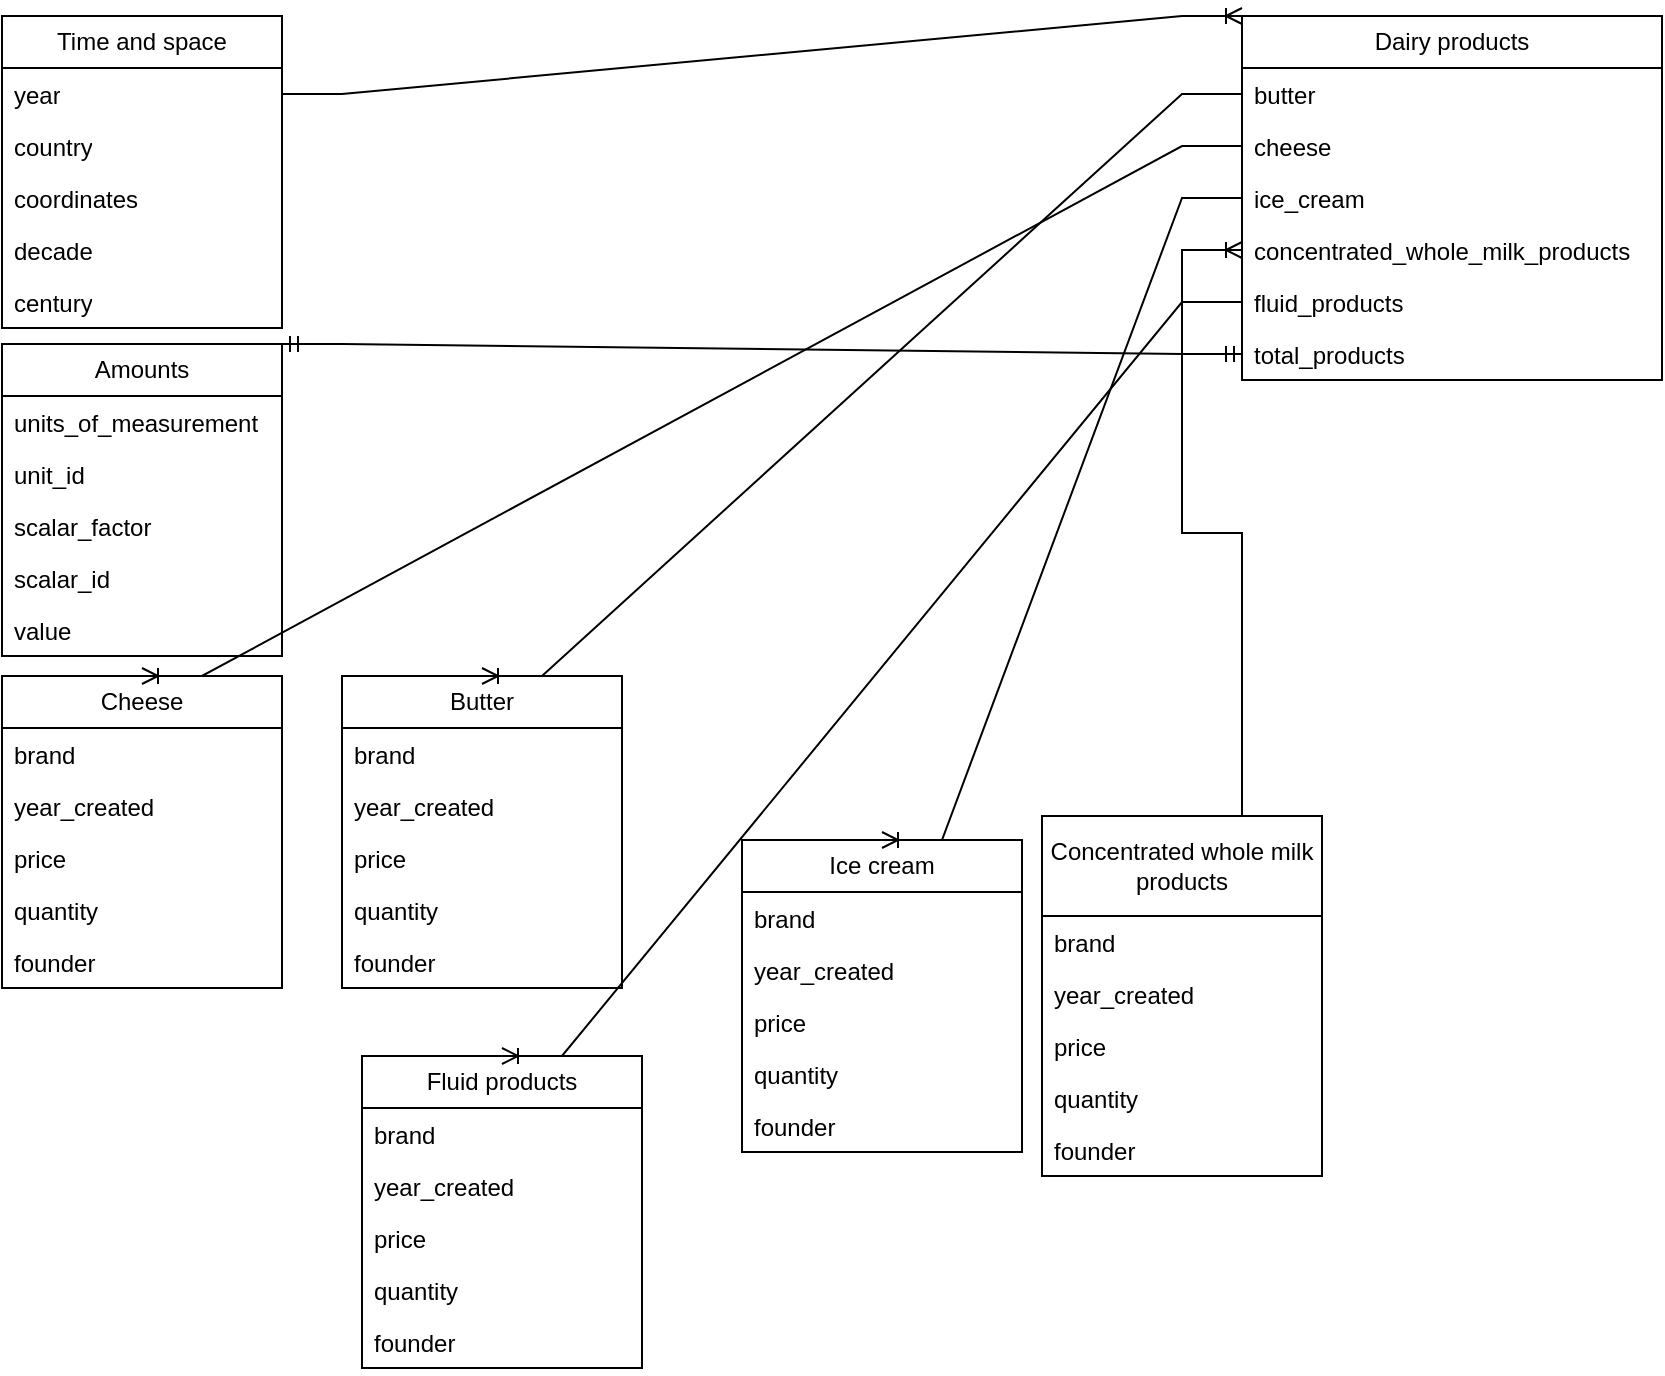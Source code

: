 <mxfile version="21.7.1" type="device">
  <diagram name="Page-1" id="R_lf9uQn3P51GUImx46x">
    <mxGraphModel dx="1434" dy="790" grid="1" gridSize="10" guides="1" tooltips="1" connect="1" arrows="1" fold="1" page="1" pageScale="1" pageWidth="850" pageHeight="1100" math="0" shadow="0">
      <root>
        <mxCell id="0" />
        <mxCell id="1" parent="0" />
        <mxCell id="ExVnWS9TAK9KjedV8-GI-1" value="Time and space" style="swimlane;fontStyle=0;childLayout=stackLayout;horizontal=1;startSize=26;fillColor=none;horizontalStack=0;resizeParent=1;resizeParentMax=0;resizeLast=0;collapsible=1;marginBottom=0;whiteSpace=wrap;html=1;" vertex="1" parent="1">
          <mxGeometry x="20" y="10" width="140" height="156" as="geometry" />
        </mxCell>
        <mxCell id="ExVnWS9TAK9KjedV8-GI-2" value="year" style="text;strokeColor=none;fillColor=none;align=left;verticalAlign=top;spacingLeft=4;spacingRight=4;overflow=hidden;rotatable=0;points=[[0,0.5],[1,0.5]];portConstraint=eastwest;whiteSpace=wrap;html=1;" vertex="1" parent="ExVnWS9TAK9KjedV8-GI-1">
          <mxGeometry y="26" width="140" height="26" as="geometry" />
        </mxCell>
        <mxCell id="ExVnWS9TAK9KjedV8-GI-3" value="country" style="text;strokeColor=none;fillColor=none;align=left;verticalAlign=top;spacingLeft=4;spacingRight=4;overflow=hidden;rotatable=0;points=[[0,0.5],[1,0.5]];portConstraint=eastwest;whiteSpace=wrap;html=1;" vertex="1" parent="ExVnWS9TAK9KjedV8-GI-1">
          <mxGeometry y="52" width="140" height="26" as="geometry" />
        </mxCell>
        <mxCell id="ExVnWS9TAK9KjedV8-GI-4" value="coordinates" style="text;strokeColor=none;fillColor=none;align=left;verticalAlign=top;spacingLeft=4;spacingRight=4;overflow=hidden;rotatable=0;points=[[0,0.5],[1,0.5]];portConstraint=eastwest;whiteSpace=wrap;html=1;" vertex="1" parent="ExVnWS9TAK9KjedV8-GI-1">
          <mxGeometry y="78" width="140" height="26" as="geometry" />
        </mxCell>
        <mxCell id="ExVnWS9TAK9KjedV8-GI-30" value="decade" style="text;strokeColor=none;fillColor=none;align=left;verticalAlign=top;spacingLeft=4;spacingRight=4;overflow=hidden;rotatable=0;points=[[0,0.5],[1,0.5]];portConstraint=eastwest;whiteSpace=wrap;html=1;" vertex="1" parent="ExVnWS9TAK9KjedV8-GI-1">
          <mxGeometry y="104" width="140" height="26" as="geometry" />
        </mxCell>
        <mxCell id="ExVnWS9TAK9KjedV8-GI-29" value="century" style="text;strokeColor=none;fillColor=none;align=left;verticalAlign=top;spacingLeft=4;spacingRight=4;overflow=hidden;rotatable=0;points=[[0,0.5],[1,0.5]];portConstraint=eastwest;whiteSpace=wrap;html=1;" vertex="1" parent="ExVnWS9TAK9KjedV8-GI-1">
          <mxGeometry y="130" width="140" height="26" as="geometry" />
        </mxCell>
        <mxCell id="ExVnWS9TAK9KjedV8-GI-31" value="Amounts" style="swimlane;fontStyle=0;childLayout=stackLayout;horizontal=1;startSize=26;fillColor=none;horizontalStack=0;resizeParent=1;resizeParentMax=0;resizeLast=0;collapsible=1;marginBottom=0;whiteSpace=wrap;html=1;" vertex="1" parent="1">
          <mxGeometry x="20" y="174" width="140" height="156" as="geometry" />
        </mxCell>
        <mxCell id="ExVnWS9TAK9KjedV8-GI-32" value="units_of_measurement" style="text;strokeColor=none;fillColor=none;align=left;verticalAlign=top;spacingLeft=4;spacingRight=4;overflow=hidden;rotatable=0;points=[[0,0.5],[1,0.5]];portConstraint=eastwest;whiteSpace=wrap;html=1;" vertex="1" parent="ExVnWS9TAK9KjedV8-GI-31">
          <mxGeometry y="26" width="140" height="26" as="geometry" />
        </mxCell>
        <mxCell id="ExVnWS9TAK9KjedV8-GI-33" value="unit_id" style="text;strokeColor=none;fillColor=none;align=left;verticalAlign=top;spacingLeft=4;spacingRight=4;overflow=hidden;rotatable=0;points=[[0,0.5],[1,0.5]];portConstraint=eastwest;whiteSpace=wrap;html=1;" vertex="1" parent="ExVnWS9TAK9KjedV8-GI-31">
          <mxGeometry y="52" width="140" height="26" as="geometry" />
        </mxCell>
        <mxCell id="ExVnWS9TAK9KjedV8-GI-34" value="scalar_factor" style="text;strokeColor=none;fillColor=none;align=left;verticalAlign=top;spacingLeft=4;spacingRight=4;overflow=hidden;rotatable=0;points=[[0,0.5],[1,0.5]];portConstraint=eastwest;whiteSpace=wrap;html=1;" vertex="1" parent="ExVnWS9TAK9KjedV8-GI-31">
          <mxGeometry y="78" width="140" height="26" as="geometry" />
        </mxCell>
        <mxCell id="ExVnWS9TAK9KjedV8-GI-35" value="scalar_id" style="text;strokeColor=none;fillColor=none;align=left;verticalAlign=top;spacingLeft=4;spacingRight=4;overflow=hidden;rotatable=0;points=[[0,0.5],[1,0.5]];portConstraint=eastwest;whiteSpace=wrap;html=1;" vertex="1" parent="ExVnWS9TAK9KjedV8-GI-31">
          <mxGeometry y="104" width="140" height="26" as="geometry" />
        </mxCell>
        <mxCell id="ExVnWS9TAK9KjedV8-GI-36" value="value" style="text;strokeColor=none;fillColor=none;align=left;verticalAlign=top;spacingLeft=4;spacingRight=4;overflow=hidden;rotatable=0;points=[[0,0.5],[1,0.5]];portConstraint=eastwest;whiteSpace=wrap;html=1;" vertex="1" parent="ExVnWS9TAK9KjedV8-GI-31">
          <mxGeometry y="130" width="140" height="26" as="geometry" />
        </mxCell>
        <mxCell id="ExVnWS9TAK9KjedV8-GI-38" value="Dairy products" style="swimlane;fontStyle=0;childLayout=stackLayout;horizontal=1;startSize=26;fillColor=none;horizontalStack=0;resizeParent=1;resizeParentMax=0;resizeLast=0;collapsible=1;marginBottom=0;whiteSpace=wrap;html=1;" vertex="1" parent="1">
          <mxGeometry x="640" y="10" width="210" height="182" as="geometry" />
        </mxCell>
        <mxCell id="ExVnWS9TAK9KjedV8-GI-39" value="butter" style="text;strokeColor=none;fillColor=none;align=left;verticalAlign=top;spacingLeft=4;spacingRight=4;overflow=hidden;rotatable=0;points=[[0,0.5],[1,0.5]];portConstraint=eastwest;whiteSpace=wrap;html=1;" vertex="1" parent="ExVnWS9TAK9KjedV8-GI-38">
          <mxGeometry y="26" width="210" height="26" as="geometry" />
        </mxCell>
        <mxCell id="ExVnWS9TAK9KjedV8-GI-40" value="cheese" style="text;strokeColor=none;fillColor=none;align=left;verticalAlign=top;spacingLeft=4;spacingRight=4;overflow=hidden;rotatable=0;points=[[0,0.5],[1,0.5]];portConstraint=eastwest;whiteSpace=wrap;html=1;" vertex="1" parent="ExVnWS9TAK9KjedV8-GI-38">
          <mxGeometry y="52" width="210" height="26" as="geometry" />
        </mxCell>
        <mxCell id="ExVnWS9TAK9KjedV8-GI-41" value="ice_cream" style="text;strokeColor=none;fillColor=none;align=left;verticalAlign=top;spacingLeft=4;spacingRight=4;overflow=hidden;rotatable=0;points=[[0,0.5],[1,0.5]];portConstraint=eastwest;whiteSpace=wrap;html=1;" vertex="1" parent="ExVnWS9TAK9KjedV8-GI-38">
          <mxGeometry y="78" width="210" height="26" as="geometry" />
        </mxCell>
        <mxCell id="ExVnWS9TAK9KjedV8-GI-42" value="concentrated_whole_milk_products" style="text;strokeColor=none;fillColor=none;align=left;verticalAlign=top;spacingLeft=4;spacingRight=4;overflow=hidden;rotatable=0;points=[[0,0.5],[1,0.5]];portConstraint=eastwest;whiteSpace=wrap;html=1;" vertex="1" parent="ExVnWS9TAK9KjedV8-GI-38">
          <mxGeometry y="104" width="210" height="26" as="geometry" />
        </mxCell>
        <mxCell id="ExVnWS9TAK9KjedV8-GI-44" value="fluid_products" style="text;strokeColor=none;fillColor=none;align=left;verticalAlign=top;spacingLeft=4;spacingRight=4;overflow=hidden;rotatable=0;points=[[0,0.5],[1,0.5]];portConstraint=eastwest;whiteSpace=wrap;html=1;" vertex="1" parent="ExVnWS9TAK9KjedV8-GI-38">
          <mxGeometry y="130" width="210" height="26" as="geometry" />
        </mxCell>
        <mxCell id="ExVnWS9TAK9KjedV8-GI-43" value="total_products" style="text;strokeColor=none;fillColor=none;align=left;verticalAlign=top;spacingLeft=4;spacingRight=4;overflow=hidden;rotatable=0;points=[[0,0.5],[1,0.5]];portConstraint=eastwest;whiteSpace=wrap;html=1;" vertex="1" parent="ExVnWS9TAK9KjedV8-GI-38">
          <mxGeometry y="156" width="210" height="26" as="geometry" />
        </mxCell>
        <mxCell id="ExVnWS9TAK9KjedV8-GI-45" value="Butter" style="swimlane;fontStyle=0;childLayout=stackLayout;horizontal=1;startSize=26;fillColor=none;horizontalStack=0;resizeParent=1;resizeParentMax=0;resizeLast=0;collapsible=1;marginBottom=0;whiteSpace=wrap;html=1;" vertex="1" parent="1">
          <mxGeometry x="190" y="340" width="140" height="156" as="geometry" />
        </mxCell>
        <mxCell id="ExVnWS9TAK9KjedV8-GI-46" value="brand" style="text;strokeColor=none;fillColor=none;align=left;verticalAlign=top;spacingLeft=4;spacingRight=4;overflow=hidden;rotatable=0;points=[[0,0.5],[1,0.5]];portConstraint=eastwest;whiteSpace=wrap;html=1;" vertex="1" parent="ExVnWS9TAK9KjedV8-GI-45">
          <mxGeometry y="26" width="140" height="26" as="geometry" />
        </mxCell>
        <mxCell id="ExVnWS9TAK9KjedV8-GI-47" value="year_created" style="text;strokeColor=none;fillColor=none;align=left;verticalAlign=top;spacingLeft=4;spacingRight=4;overflow=hidden;rotatable=0;points=[[0,0.5],[1,0.5]];portConstraint=eastwest;whiteSpace=wrap;html=1;" vertex="1" parent="ExVnWS9TAK9KjedV8-GI-45">
          <mxGeometry y="52" width="140" height="26" as="geometry" />
        </mxCell>
        <mxCell id="ExVnWS9TAK9KjedV8-GI-48" value="price" style="text;strokeColor=none;fillColor=none;align=left;verticalAlign=top;spacingLeft=4;spacingRight=4;overflow=hidden;rotatable=0;points=[[0,0.5],[1,0.5]];portConstraint=eastwest;whiteSpace=wrap;html=1;" vertex="1" parent="ExVnWS9TAK9KjedV8-GI-45">
          <mxGeometry y="78" width="140" height="26" as="geometry" />
        </mxCell>
        <mxCell id="ExVnWS9TAK9KjedV8-GI-49" value="quantity" style="text;strokeColor=none;fillColor=none;align=left;verticalAlign=top;spacingLeft=4;spacingRight=4;overflow=hidden;rotatable=0;points=[[0,0.5],[1,0.5]];portConstraint=eastwest;whiteSpace=wrap;html=1;" vertex="1" parent="ExVnWS9TAK9KjedV8-GI-45">
          <mxGeometry y="104" width="140" height="26" as="geometry" />
        </mxCell>
        <mxCell id="ExVnWS9TAK9KjedV8-GI-50" value="founder" style="text;strokeColor=none;fillColor=none;align=left;verticalAlign=top;spacingLeft=4;spacingRight=4;overflow=hidden;rotatable=0;points=[[0,0.5],[1,0.5]];portConstraint=eastwest;whiteSpace=wrap;html=1;" vertex="1" parent="ExVnWS9TAK9KjedV8-GI-45">
          <mxGeometry y="130" width="140" height="26" as="geometry" />
        </mxCell>
        <mxCell id="ExVnWS9TAK9KjedV8-GI-51" value="Cheese" style="swimlane;fontStyle=0;childLayout=stackLayout;horizontal=1;startSize=26;fillColor=none;horizontalStack=0;resizeParent=1;resizeParentMax=0;resizeLast=0;collapsible=1;marginBottom=0;whiteSpace=wrap;html=1;" vertex="1" parent="1">
          <mxGeometry x="20" y="340" width="140" height="156" as="geometry" />
        </mxCell>
        <mxCell id="ExVnWS9TAK9KjedV8-GI-52" value="brand" style="text;strokeColor=none;fillColor=none;align=left;verticalAlign=top;spacingLeft=4;spacingRight=4;overflow=hidden;rotatable=0;points=[[0,0.5],[1,0.5]];portConstraint=eastwest;whiteSpace=wrap;html=1;" vertex="1" parent="ExVnWS9TAK9KjedV8-GI-51">
          <mxGeometry y="26" width="140" height="26" as="geometry" />
        </mxCell>
        <mxCell id="ExVnWS9TAK9KjedV8-GI-53" value="year_created" style="text;strokeColor=none;fillColor=none;align=left;verticalAlign=top;spacingLeft=4;spacingRight=4;overflow=hidden;rotatable=0;points=[[0,0.5],[1,0.5]];portConstraint=eastwest;whiteSpace=wrap;html=1;" vertex="1" parent="ExVnWS9TAK9KjedV8-GI-51">
          <mxGeometry y="52" width="140" height="26" as="geometry" />
        </mxCell>
        <mxCell id="ExVnWS9TAK9KjedV8-GI-54" value="price" style="text;strokeColor=none;fillColor=none;align=left;verticalAlign=top;spacingLeft=4;spacingRight=4;overflow=hidden;rotatable=0;points=[[0,0.5],[1,0.5]];portConstraint=eastwest;whiteSpace=wrap;html=1;" vertex="1" parent="ExVnWS9TAK9KjedV8-GI-51">
          <mxGeometry y="78" width="140" height="26" as="geometry" />
        </mxCell>
        <mxCell id="ExVnWS9TAK9KjedV8-GI-55" value="quantity" style="text;strokeColor=none;fillColor=none;align=left;verticalAlign=top;spacingLeft=4;spacingRight=4;overflow=hidden;rotatable=0;points=[[0,0.5],[1,0.5]];portConstraint=eastwest;whiteSpace=wrap;html=1;" vertex="1" parent="ExVnWS9TAK9KjedV8-GI-51">
          <mxGeometry y="104" width="140" height="26" as="geometry" />
        </mxCell>
        <mxCell id="ExVnWS9TAK9KjedV8-GI-56" value="founder" style="text;strokeColor=none;fillColor=none;align=left;verticalAlign=top;spacingLeft=4;spacingRight=4;overflow=hidden;rotatable=0;points=[[0,0.5],[1,0.5]];portConstraint=eastwest;whiteSpace=wrap;html=1;" vertex="1" parent="ExVnWS9TAK9KjedV8-GI-51">
          <mxGeometry y="130" width="140" height="26" as="geometry" />
        </mxCell>
        <mxCell id="ExVnWS9TAK9KjedV8-GI-57" value="Ice cream" style="swimlane;fontStyle=0;childLayout=stackLayout;horizontal=1;startSize=26;fillColor=none;horizontalStack=0;resizeParent=1;resizeParentMax=0;resizeLast=0;collapsible=1;marginBottom=0;whiteSpace=wrap;html=1;" vertex="1" parent="1">
          <mxGeometry x="390" y="422" width="140" height="156" as="geometry" />
        </mxCell>
        <mxCell id="ExVnWS9TAK9KjedV8-GI-58" value="brand" style="text;strokeColor=none;fillColor=none;align=left;verticalAlign=top;spacingLeft=4;spacingRight=4;overflow=hidden;rotatable=0;points=[[0,0.5],[1,0.5]];portConstraint=eastwest;whiteSpace=wrap;html=1;" vertex="1" parent="ExVnWS9TAK9KjedV8-GI-57">
          <mxGeometry y="26" width="140" height="26" as="geometry" />
        </mxCell>
        <mxCell id="ExVnWS9TAK9KjedV8-GI-59" value="year_created" style="text;strokeColor=none;fillColor=none;align=left;verticalAlign=top;spacingLeft=4;spacingRight=4;overflow=hidden;rotatable=0;points=[[0,0.5],[1,0.5]];portConstraint=eastwest;whiteSpace=wrap;html=1;" vertex="1" parent="ExVnWS9TAK9KjedV8-GI-57">
          <mxGeometry y="52" width="140" height="26" as="geometry" />
        </mxCell>
        <mxCell id="ExVnWS9TAK9KjedV8-GI-60" value="price" style="text;strokeColor=none;fillColor=none;align=left;verticalAlign=top;spacingLeft=4;spacingRight=4;overflow=hidden;rotatable=0;points=[[0,0.5],[1,0.5]];portConstraint=eastwest;whiteSpace=wrap;html=1;" vertex="1" parent="ExVnWS9TAK9KjedV8-GI-57">
          <mxGeometry y="78" width="140" height="26" as="geometry" />
        </mxCell>
        <mxCell id="ExVnWS9TAK9KjedV8-GI-61" value="quantity" style="text;strokeColor=none;fillColor=none;align=left;verticalAlign=top;spacingLeft=4;spacingRight=4;overflow=hidden;rotatable=0;points=[[0,0.5],[1,0.5]];portConstraint=eastwest;whiteSpace=wrap;html=1;" vertex="1" parent="ExVnWS9TAK9KjedV8-GI-57">
          <mxGeometry y="104" width="140" height="26" as="geometry" />
        </mxCell>
        <mxCell id="ExVnWS9TAK9KjedV8-GI-62" value="founder" style="text;strokeColor=none;fillColor=none;align=left;verticalAlign=top;spacingLeft=4;spacingRight=4;overflow=hidden;rotatable=0;points=[[0,0.5],[1,0.5]];portConstraint=eastwest;whiteSpace=wrap;html=1;" vertex="1" parent="ExVnWS9TAK9KjedV8-GI-57">
          <mxGeometry y="130" width="140" height="26" as="geometry" />
        </mxCell>
        <mxCell id="ExVnWS9TAK9KjedV8-GI-63" value="Concentrated whole milk products" style="swimlane;fontStyle=0;childLayout=stackLayout;horizontal=1;startSize=50;fillColor=none;horizontalStack=0;resizeParent=1;resizeParentMax=0;resizeLast=0;collapsible=1;marginBottom=0;whiteSpace=wrap;html=1;" vertex="1" parent="1">
          <mxGeometry x="540" y="410" width="140" height="180" as="geometry" />
        </mxCell>
        <mxCell id="ExVnWS9TAK9KjedV8-GI-64" value="brand" style="text;strokeColor=none;fillColor=none;align=left;verticalAlign=top;spacingLeft=4;spacingRight=4;overflow=hidden;rotatable=0;points=[[0,0.5],[1,0.5]];portConstraint=eastwest;whiteSpace=wrap;html=1;" vertex="1" parent="ExVnWS9TAK9KjedV8-GI-63">
          <mxGeometry y="50" width="140" height="26" as="geometry" />
        </mxCell>
        <mxCell id="ExVnWS9TAK9KjedV8-GI-65" value="year_created" style="text;strokeColor=none;fillColor=none;align=left;verticalAlign=top;spacingLeft=4;spacingRight=4;overflow=hidden;rotatable=0;points=[[0,0.5],[1,0.5]];portConstraint=eastwest;whiteSpace=wrap;html=1;" vertex="1" parent="ExVnWS9TAK9KjedV8-GI-63">
          <mxGeometry y="76" width="140" height="26" as="geometry" />
        </mxCell>
        <mxCell id="ExVnWS9TAK9KjedV8-GI-66" value="price" style="text;strokeColor=none;fillColor=none;align=left;verticalAlign=top;spacingLeft=4;spacingRight=4;overflow=hidden;rotatable=0;points=[[0,0.5],[1,0.5]];portConstraint=eastwest;whiteSpace=wrap;html=1;" vertex="1" parent="ExVnWS9TAK9KjedV8-GI-63">
          <mxGeometry y="102" width="140" height="26" as="geometry" />
        </mxCell>
        <mxCell id="ExVnWS9TAK9KjedV8-GI-67" value="quantity" style="text;strokeColor=none;fillColor=none;align=left;verticalAlign=top;spacingLeft=4;spacingRight=4;overflow=hidden;rotatable=0;points=[[0,0.5],[1,0.5]];portConstraint=eastwest;whiteSpace=wrap;html=1;" vertex="1" parent="ExVnWS9TAK9KjedV8-GI-63">
          <mxGeometry y="128" width="140" height="26" as="geometry" />
        </mxCell>
        <mxCell id="ExVnWS9TAK9KjedV8-GI-68" value="founder" style="text;strokeColor=none;fillColor=none;align=left;verticalAlign=top;spacingLeft=4;spacingRight=4;overflow=hidden;rotatable=0;points=[[0,0.5],[1,0.5]];portConstraint=eastwest;whiteSpace=wrap;html=1;" vertex="1" parent="ExVnWS9TAK9KjedV8-GI-63">
          <mxGeometry y="154" width="140" height="26" as="geometry" />
        </mxCell>
        <mxCell id="ExVnWS9TAK9KjedV8-GI-69" value="Fluid products" style="swimlane;fontStyle=0;childLayout=stackLayout;horizontal=1;startSize=26;fillColor=none;horizontalStack=0;resizeParent=1;resizeParentMax=0;resizeLast=0;collapsible=1;marginBottom=0;whiteSpace=wrap;html=1;" vertex="1" parent="1">
          <mxGeometry x="200" y="530" width="140" height="156" as="geometry" />
        </mxCell>
        <mxCell id="ExVnWS9TAK9KjedV8-GI-70" value="brand" style="text;strokeColor=none;fillColor=none;align=left;verticalAlign=top;spacingLeft=4;spacingRight=4;overflow=hidden;rotatable=0;points=[[0,0.5],[1,0.5]];portConstraint=eastwest;whiteSpace=wrap;html=1;" vertex="1" parent="ExVnWS9TAK9KjedV8-GI-69">
          <mxGeometry y="26" width="140" height="26" as="geometry" />
        </mxCell>
        <mxCell id="ExVnWS9TAK9KjedV8-GI-71" value="year_created" style="text;strokeColor=none;fillColor=none;align=left;verticalAlign=top;spacingLeft=4;spacingRight=4;overflow=hidden;rotatable=0;points=[[0,0.5],[1,0.5]];portConstraint=eastwest;whiteSpace=wrap;html=1;" vertex="1" parent="ExVnWS9TAK9KjedV8-GI-69">
          <mxGeometry y="52" width="140" height="26" as="geometry" />
        </mxCell>
        <mxCell id="ExVnWS9TAK9KjedV8-GI-72" value="price" style="text;strokeColor=none;fillColor=none;align=left;verticalAlign=top;spacingLeft=4;spacingRight=4;overflow=hidden;rotatable=0;points=[[0,0.5],[1,0.5]];portConstraint=eastwest;whiteSpace=wrap;html=1;" vertex="1" parent="ExVnWS9TAK9KjedV8-GI-69">
          <mxGeometry y="78" width="140" height="26" as="geometry" />
        </mxCell>
        <mxCell id="ExVnWS9TAK9KjedV8-GI-73" value="quantity" style="text;strokeColor=none;fillColor=none;align=left;verticalAlign=top;spacingLeft=4;spacingRight=4;overflow=hidden;rotatable=0;points=[[0,0.5],[1,0.5]];portConstraint=eastwest;whiteSpace=wrap;html=1;" vertex="1" parent="ExVnWS9TAK9KjedV8-GI-69">
          <mxGeometry y="104" width="140" height="26" as="geometry" />
        </mxCell>
        <mxCell id="ExVnWS9TAK9KjedV8-GI-74" value="founder" style="text;strokeColor=none;fillColor=none;align=left;verticalAlign=top;spacingLeft=4;spacingRight=4;overflow=hidden;rotatable=0;points=[[0,0.5],[1,0.5]];portConstraint=eastwest;whiteSpace=wrap;html=1;" vertex="1" parent="ExVnWS9TAK9KjedV8-GI-69">
          <mxGeometry y="130" width="140" height="26" as="geometry" />
        </mxCell>
        <mxCell id="ExVnWS9TAK9KjedV8-GI-76" value="" style="edgeStyle=entityRelationEdgeStyle;fontSize=12;html=1;endArrow=ERoneToMany;rounded=0;entryX=0;entryY=0;entryDx=0;entryDy=0;exitX=1;exitY=0.5;exitDx=0;exitDy=0;" edge="1" parent="1" source="ExVnWS9TAK9KjedV8-GI-2" target="ExVnWS9TAK9KjedV8-GI-38">
          <mxGeometry width="100" height="100" relative="1" as="geometry">
            <mxPoint x="90" y="150" as="sourcePoint" />
            <mxPoint x="190" y="50" as="targetPoint" />
          </mxGeometry>
        </mxCell>
        <mxCell id="ExVnWS9TAK9KjedV8-GI-77" value="" style="edgeStyle=entityRelationEdgeStyle;fontSize=12;html=1;endArrow=ERoneToMany;rounded=0;entryX=0.5;entryY=0;entryDx=0;entryDy=0;exitX=0;exitY=0.5;exitDx=0;exitDy=0;" edge="1" parent="1" source="ExVnWS9TAK9KjedV8-GI-39" target="ExVnWS9TAK9KjedV8-GI-45">
          <mxGeometry width="100" height="100" relative="1" as="geometry">
            <mxPoint x="370" y="260" as="sourcePoint" />
            <mxPoint x="1060" y="220" as="targetPoint" />
          </mxGeometry>
        </mxCell>
        <mxCell id="ExVnWS9TAK9KjedV8-GI-78" value="" style="edgeStyle=entityRelationEdgeStyle;fontSize=12;html=1;endArrow=ERoneToMany;rounded=0;entryX=0.5;entryY=0;entryDx=0;entryDy=0;exitX=0;exitY=0.5;exitDx=0;exitDy=0;" edge="1" parent="1" source="ExVnWS9TAK9KjedV8-GI-40" target="ExVnWS9TAK9KjedV8-GI-51">
          <mxGeometry width="100" height="100" relative="1" as="geometry">
            <mxPoint x="580" y="670" as="sourcePoint" />
            <mxPoint x="680" y="570" as="targetPoint" />
          </mxGeometry>
        </mxCell>
        <mxCell id="ExVnWS9TAK9KjedV8-GI-79" value="" style="edgeStyle=entityRelationEdgeStyle;fontSize=12;html=1;endArrow=ERmandOne;startArrow=ERmandOne;rounded=0;entryX=0;entryY=0.5;entryDx=0;entryDy=0;exitX=1;exitY=0;exitDx=0;exitDy=0;" edge="1" parent="1" source="ExVnWS9TAK9KjedV8-GI-31" target="ExVnWS9TAK9KjedV8-GI-43">
          <mxGeometry width="100" height="100" relative="1" as="geometry">
            <mxPoint x="280" y="270" as="sourcePoint" />
            <mxPoint x="380" y="170" as="targetPoint" />
          </mxGeometry>
        </mxCell>
        <mxCell id="ExVnWS9TAK9KjedV8-GI-80" value="" style="edgeStyle=entityRelationEdgeStyle;fontSize=12;html=1;endArrow=ERoneToMany;rounded=0;entryX=0;entryY=0.5;entryDx=0;entryDy=0;exitX=0.5;exitY=0;exitDx=0;exitDy=0;" edge="1" parent="1" source="ExVnWS9TAK9KjedV8-GI-63" target="ExVnWS9TAK9KjedV8-GI-42">
          <mxGeometry width="100" height="100" relative="1" as="geometry">
            <mxPoint x="570" y="390" as="sourcePoint" />
            <mxPoint x="670" y="290" as="targetPoint" />
          </mxGeometry>
        </mxCell>
        <mxCell id="ExVnWS9TAK9KjedV8-GI-81" value="" style="edgeStyle=entityRelationEdgeStyle;fontSize=12;html=1;endArrow=ERoneToMany;rounded=0;exitX=0;exitY=0.5;exitDx=0;exitDy=0;entryX=0.5;entryY=0;entryDx=0;entryDy=0;" edge="1" parent="1" source="ExVnWS9TAK9KjedV8-GI-41" target="ExVnWS9TAK9KjedV8-GI-57">
          <mxGeometry width="100" height="100" relative="1" as="geometry">
            <mxPoint x="700" y="550" as="sourcePoint" />
            <mxPoint x="800" y="450" as="targetPoint" />
          </mxGeometry>
        </mxCell>
        <mxCell id="ExVnWS9TAK9KjedV8-GI-82" value="" style="edgeStyle=entityRelationEdgeStyle;fontSize=12;html=1;endArrow=ERoneToMany;rounded=0;entryX=0.5;entryY=0;entryDx=0;entryDy=0;exitX=0;exitY=0.5;exitDx=0;exitDy=0;" edge="1" parent="1" source="ExVnWS9TAK9KjedV8-GI-44" target="ExVnWS9TAK9KjedV8-GI-69">
          <mxGeometry width="100" height="100" relative="1" as="geometry">
            <mxPoint x="710" y="580" as="sourcePoint" />
            <mxPoint x="810" y="480" as="targetPoint" />
          </mxGeometry>
        </mxCell>
      </root>
    </mxGraphModel>
  </diagram>
</mxfile>
